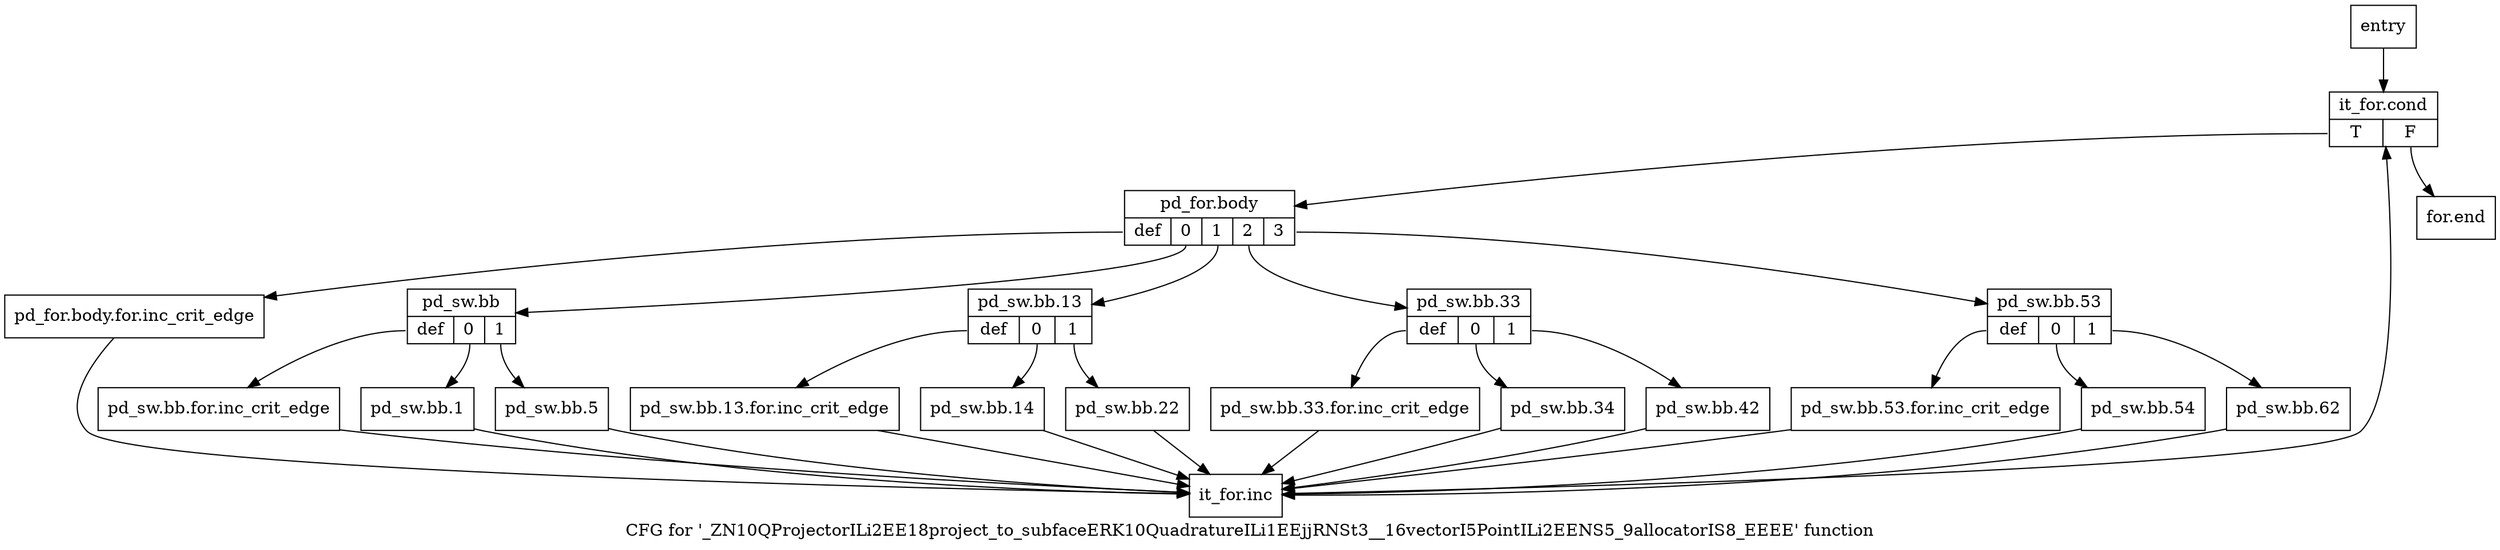 digraph "CFG for '_ZN10QProjectorILi2EE18project_to_subfaceERK10QuadratureILi1EEjjRNSt3__16vectorI5PointILi2EENS5_9allocatorIS8_EEEE' function" {
	label="CFG for '_ZN10QProjectorILi2EE18project_to_subfaceERK10QuadratureILi1EEjjRNSt3__16vectorI5PointILi2EENS5_9allocatorIS8_EEEE' function";

	Node0x6e19a00 [shape=record,label="{entry}"];
	Node0x6e19a00 -> Node0x6e19a50;
	Node0x6e19a50 [shape=record,label="{it_for.cond|{<s0>T|<s1>F}}"];
	Node0x6e19a50:s0 -> Node0x6e19aa0;
	Node0x6e19a50:s1 -> Node0x6e1a090;
	Node0x6e19aa0 [shape=record,label="{pd_for.body|{<s0>def|<s1>0|<s2>1|<s3>2|<s4>3}}"];
	Node0x6e19aa0:s0 -> Node0x6e19af0;
	Node0x6e19aa0:s1 -> Node0x6e19b40;
	Node0x6e19aa0:s2 -> Node0x6e19c80;
	Node0x6e19aa0:s3 -> Node0x6e19dc0;
	Node0x6e19aa0:s4 -> Node0x6e19f00;
	Node0x6e19af0 [shape=record,label="{pd_for.body.for.inc_crit_edge}"];
	Node0x6e19af0 -> Node0x6e1a040;
	Node0x6e19b40 [shape=record,label="{pd_sw.bb|{<s0>def|<s1>0|<s2>1}}"];
	Node0x6e19b40:s0 -> Node0x6e19b90;
	Node0x6e19b40:s1 -> Node0x6e19be0;
	Node0x6e19b40:s2 -> Node0x6e19c30;
	Node0x6e19b90 [shape=record,label="{pd_sw.bb.for.inc_crit_edge}"];
	Node0x6e19b90 -> Node0x6e1a040;
	Node0x6e19be0 [shape=record,label="{pd_sw.bb.1}"];
	Node0x6e19be0 -> Node0x6e1a040;
	Node0x6e19c30 [shape=record,label="{pd_sw.bb.5}"];
	Node0x6e19c30 -> Node0x6e1a040;
	Node0x6e19c80 [shape=record,label="{pd_sw.bb.13|{<s0>def|<s1>0|<s2>1}}"];
	Node0x6e19c80:s0 -> Node0x6e19cd0;
	Node0x6e19c80:s1 -> Node0x6e19d20;
	Node0x6e19c80:s2 -> Node0x6e19d70;
	Node0x6e19cd0 [shape=record,label="{pd_sw.bb.13.for.inc_crit_edge}"];
	Node0x6e19cd0 -> Node0x6e1a040;
	Node0x6e19d20 [shape=record,label="{pd_sw.bb.14}"];
	Node0x6e19d20 -> Node0x6e1a040;
	Node0x6e19d70 [shape=record,label="{pd_sw.bb.22}"];
	Node0x6e19d70 -> Node0x6e1a040;
	Node0x6e19dc0 [shape=record,label="{pd_sw.bb.33|{<s0>def|<s1>0|<s2>1}}"];
	Node0x6e19dc0:s0 -> Node0x6e19e10;
	Node0x6e19dc0:s1 -> Node0x6e19e60;
	Node0x6e19dc0:s2 -> Node0x6e19eb0;
	Node0x6e19e10 [shape=record,label="{pd_sw.bb.33.for.inc_crit_edge}"];
	Node0x6e19e10 -> Node0x6e1a040;
	Node0x6e19e60 [shape=record,label="{pd_sw.bb.34}"];
	Node0x6e19e60 -> Node0x6e1a040;
	Node0x6e19eb0 [shape=record,label="{pd_sw.bb.42}"];
	Node0x6e19eb0 -> Node0x6e1a040;
	Node0x6e19f00 [shape=record,label="{pd_sw.bb.53|{<s0>def|<s1>0|<s2>1}}"];
	Node0x6e19f00:s0 -> Node0x6e19f50;
	Node0x6e19f00:s1 -> Node0x6e19fa0;
	Node0x6e19f00:s2 -> Node0x6e19ff0;
	Node0x6e19f50 [shape=record,label="{pd_sw.bb.53.for.inc_crit_edge}"];
	Node0x6e19f50 -> Node0x6e1a040;
	Node0x6e19fa0 [shape=record,label="{pd_sw.bb.54}"];
	Node0x6e19fa0 -> Node0x6e1a040;
	Node0x6e19ff0 [shape=record,label="{pd_sw.bb.62}"];
	Node0x6e19ff0 -> Node0x6e1a040;
	Node0x6e1a040 [shape=record,label="{it_for.inc}"];
	Node0x6e1a040 -> Node0x6e19a50;
	Node0x6e1a090 [shape=record,label="{for.end}"];
}
